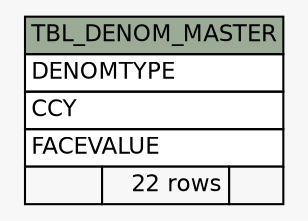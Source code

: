 // dot 2.38.0 on Windows 10 10.0
// SchemaSpy rev 590
digraph "TBL_DENOM_MASTER" {
  graph [
    rankdir="RL"
    bgcolor="#f7f7f7"
    nodesep="0.18"
    ranksep="0.46"
    fontname="Helvetica"
    fontsize="11"
  ];
  node [
    fontname="Helvetica"
    fontsize="11"
    shape="plaintext"
  ];
  edge [
    arrowsize="0.8"
  ];
  "TBL_DENOM_MASTER" [
    label=<
    <TABLE BORDER="0" CELLBORDER="1" CELLSPACING="0" BGCOLOR="#ffffff">
      <TR><TD COLSPAN="3" BGCOLOR="#9bab96" ALIGN="CENTER">TBL_DENOM_MASTER</TD></TR>
      <TR><TD PORT="DENOMTYPE" COLSPAN="3" ALIGN="LEFT">DENOMTYPE</TD></TR>
      <TR><TD PORT="CCY" COLSPAN="3" ALIGN="LEFT">CCY</TD></TR>
      <TR><TD PORT="FACEVALUE" COLSPAN="3" ALIGN="LEFT">FACEVALUE</TD></TR>
      <TR><TD ALIGN="LEFT" BGCOLOR="#f7f7f7">  </TD><TD ALIGN="RIGHT" BGCOLOR="#f7f7f7">22 rows</TD><TD ALIGN="RIGHT" BGCOLOR="#f7f7f7">  </TD></TR>
    </TABLE>>
    URL="tables/TBL_DENOM_MASTER.html"
    tooltip="TBL_DENOM_MASTER"
  ];
}
